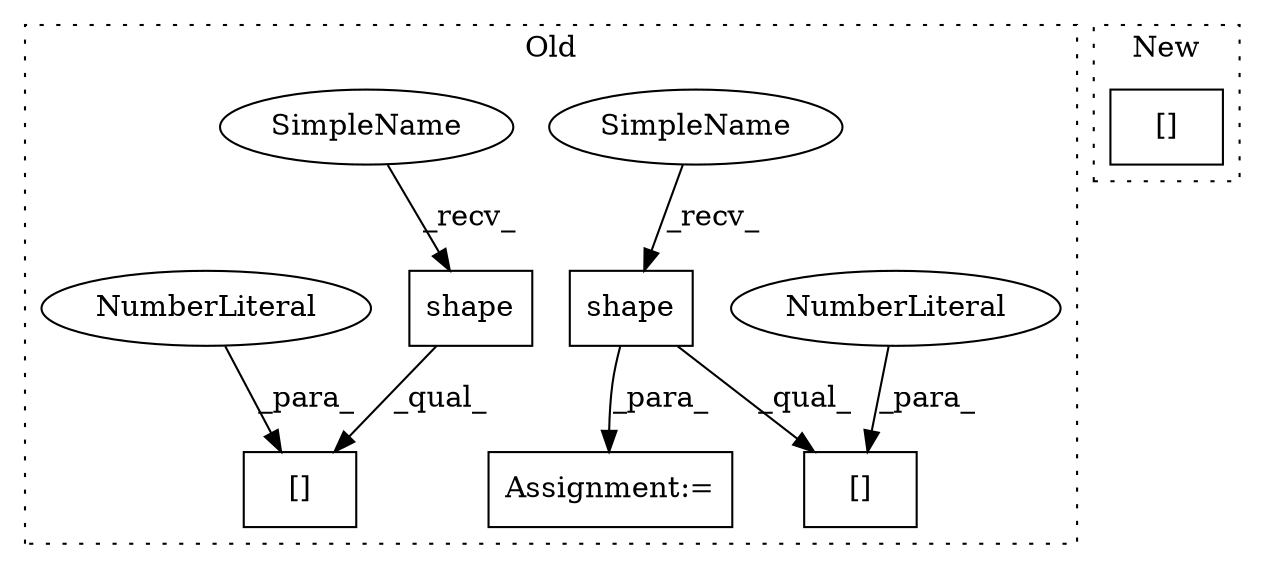 digraph G {
subgraph cluster0 {
1 [label="shape" a="32" s="1234,1242" l="6,1" shape="box"];
3 [label="Assignment:=" a="7" s="1189" l="1" shape="box"];
4 [label="[]" a="2" s="1223,1245" l="21,1" shape="box"];
5 [label="NumberLiteral" a="34" s="1244" l="1" shape="ellipse"];
6 [label="shape" a="32" s="1150,1157" l="6,1" shape="box"];
7 [label="[]" a="2" s="1139,1160" l="20,1" shape="box"];
8 [label="NumberLiteral" a="34" s="1159" l="1" shape="ellipse"];
9 [label="SimpleName" a="42" s="1223" l="10" shape="ellipse"];
10 [label="SimpleName" a="42" s="1139" l="10" shape="ellipse"];
label = "Old";
style="dotted";
}
subgraph cluster1 {
2 [label="[]" a="2" s="1387,1423" l="9,2" shape="box"];
label = "New";
style="dotted";
}
1 -> 4 [label="_qual_"];
1 -> 3 [label="_para_"];
5 -> 4 [label="_para_"];
6 -> 7 [label="_qual_"];
8 -> 7 [label="_para_"];
9 -> 1 [label="_recv_"];
10 -> 6 [label="_recv_"];
}